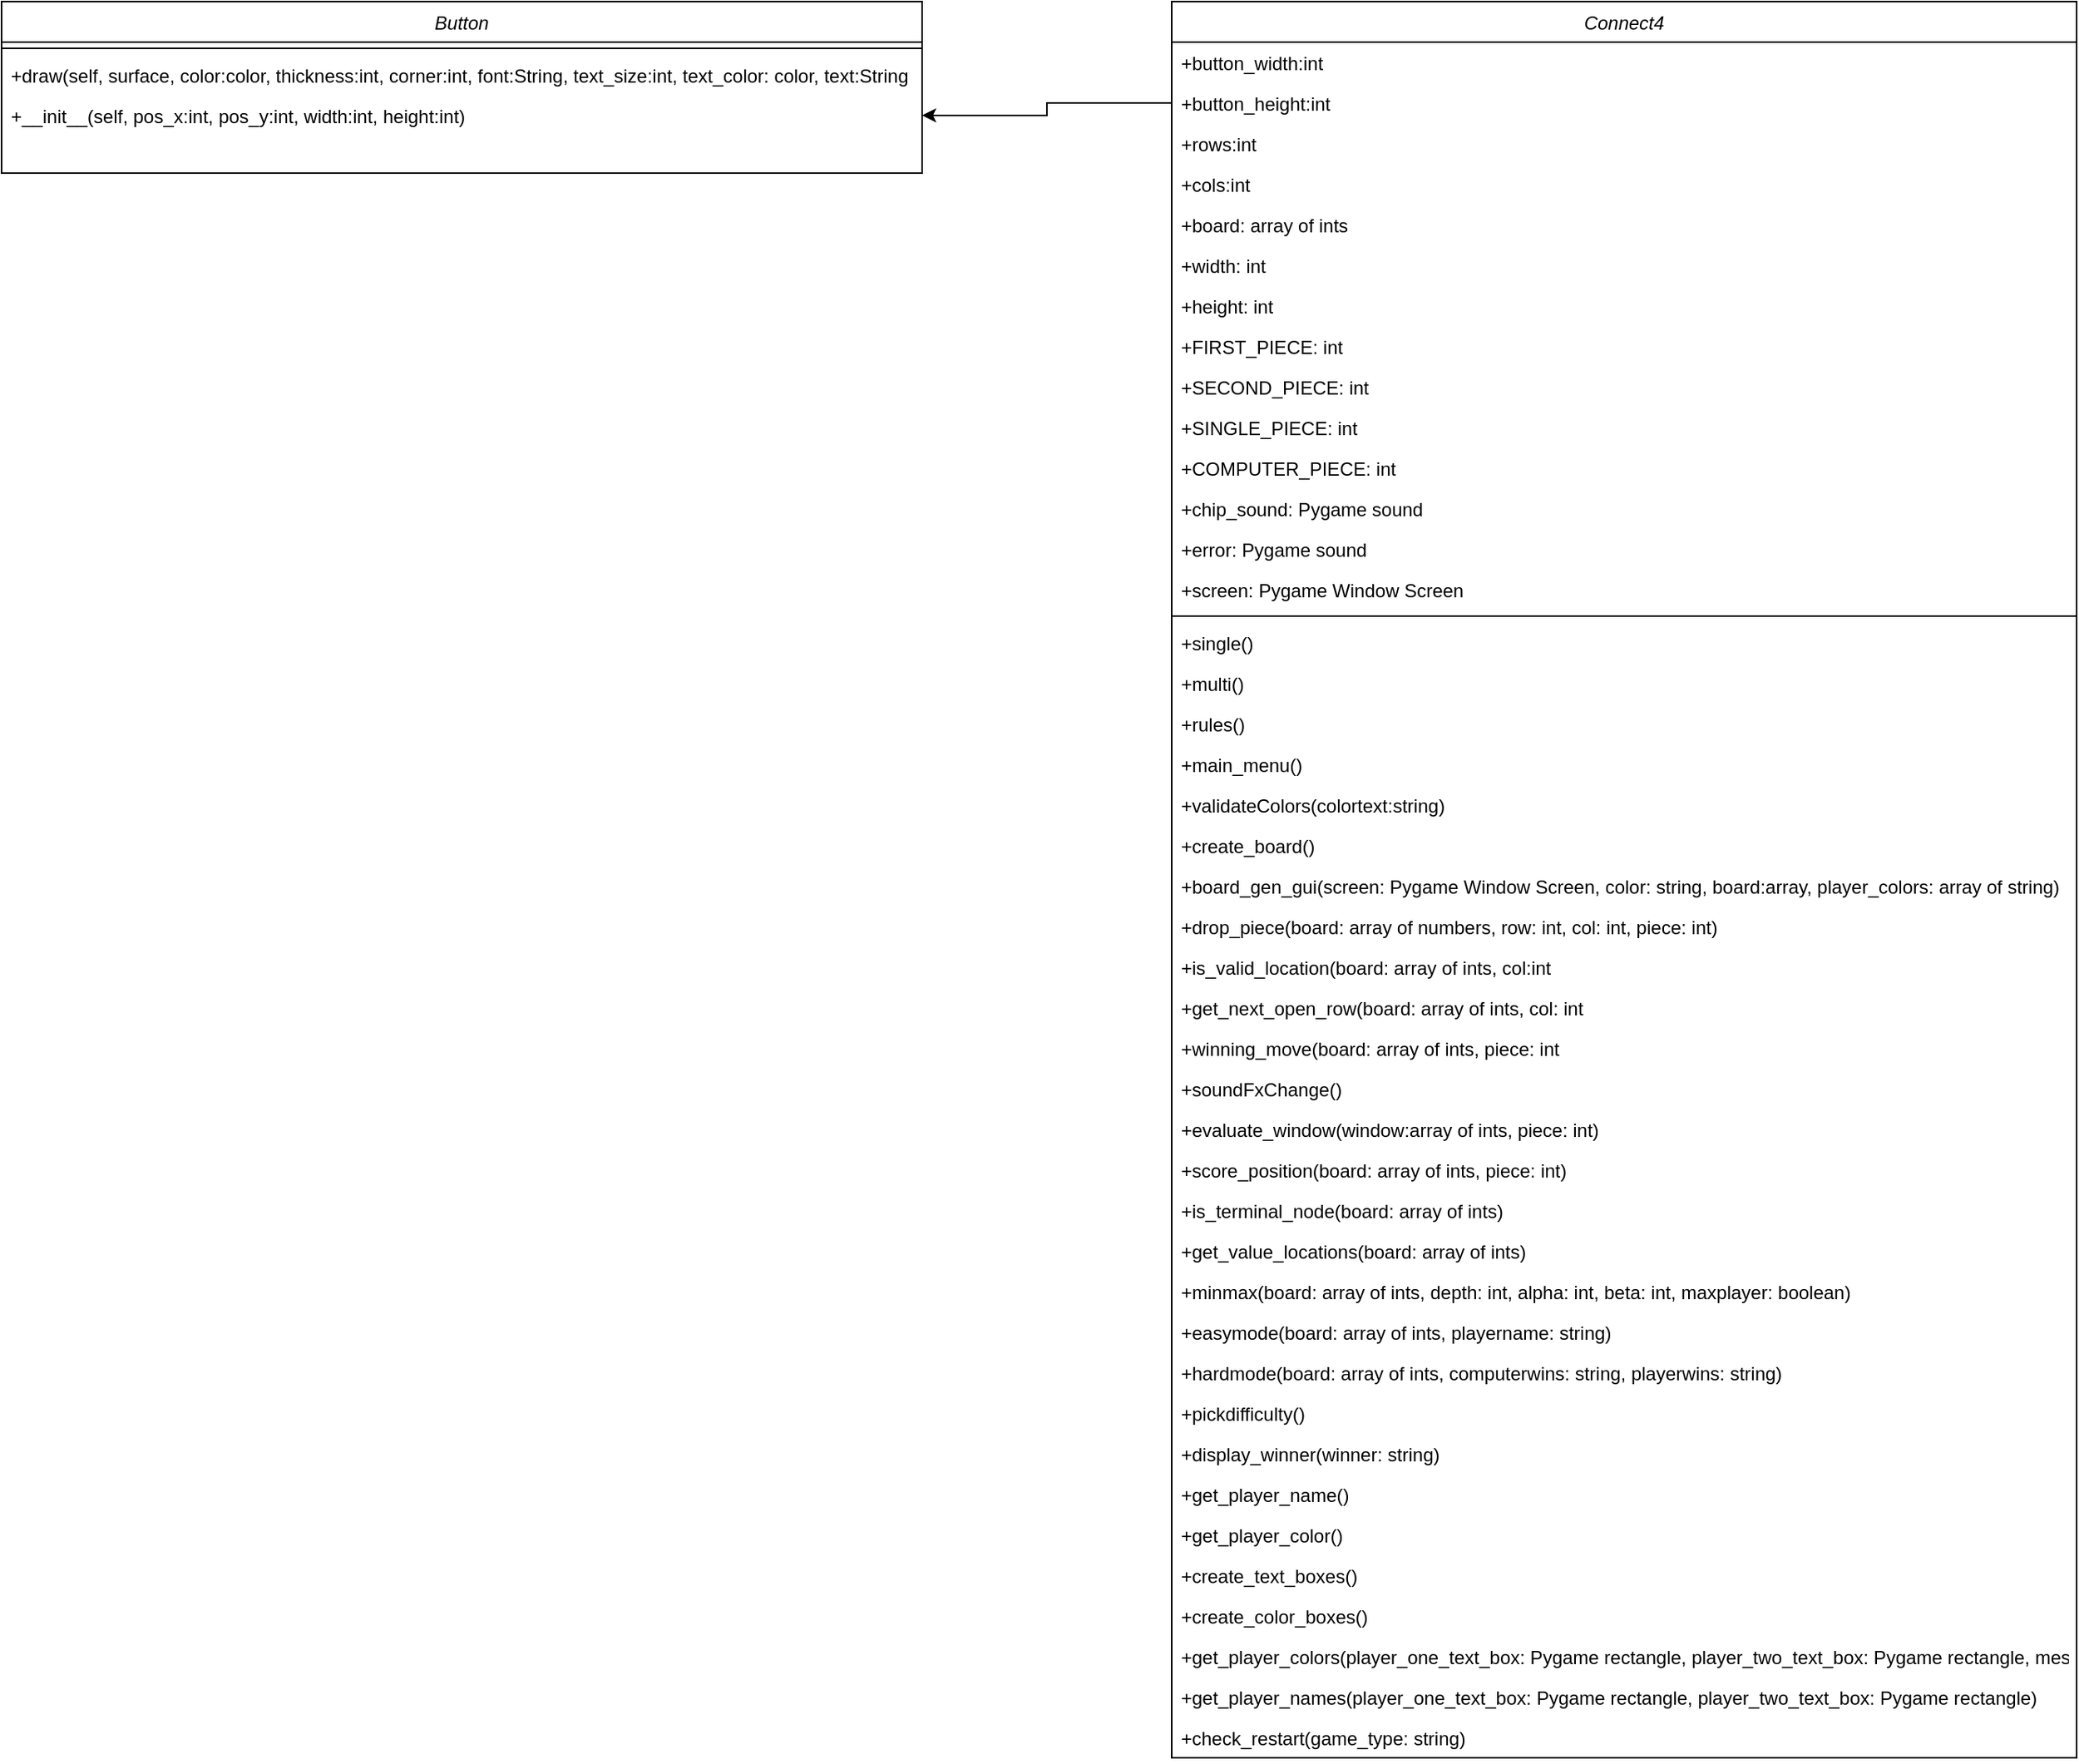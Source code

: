 <mxfile version="20.5.3" type="device"><diagram id="C5RBs43oDa-KdzZeNtuy" name="Page-1"><mxGraphModel dx="2116" dy="612" grid="1" gridSize="10" guides="1" tooltips="1" connect="1" arrows="1" fold="1" page="1" pageScale="1" pageWidth="827" pageHeight="1169" math="0" shadow="0"><root><mxCell id="WIyWlLk6GJQsqaUBKTNV-0"/><mxCell id="WIyWlLk6GJQsqaUBKTNV-1" parent="WIyWlLk6GJQsqaUBKTNV-0"/><mxCell id="zkfFHV4jXpPFQw0GAbJ--0" value="Connect4" style="swimlane;fontStyle=2;align=center;verticalAlign=top;childLayout=stackLayout;horizontal=1;startSize=26;horizontalStack=0;resizeParent=1;resizeLast=0;collapsible=1;marginBottom=0;rounded=0;shadow=0;strokeWidth=1;" parent="WIyWlLk6GJQsqaUBKTNV-1" vertex="1"><mxGeometry x="220" y="120" width="580" height="1126" as="geometry"><mxRectangle x="230" y="140" width="160" height="26" as="alternateBounds"/></mxGeometry></mxCell><mxCell id="HA8yr0771aMnwmsQLb_D-3" value="+button_width:int" style="text;align=left;verticalAlign=top;spacingLeft=4;spacingRight=4;overflow=hidden;rotatable=0;points=[[0,0.5],[1,0.5]];portConstraint=eastwest;" parent="zkfFHV4jXpPFQw0GAbJ--0" vertex="1"><mxGeometry y="26" width="580" height="26" as="geometry"/></mxCell><mxCell id="HA8yr0771aMnwmsQLb_D-5" value="+button_height:int" style="text;align=left;verticalAlign=top;spacingLeft=4;spacingRight=4;overflow=hidden;rotatable=0;points=[[0,0.5],[1,0.5]];portConstraint=eastwest;" parent="zkfFHV4jXpPFQw0GAbJ--0" vertex="1"><mxGeometry y="52" width="580" height="26" as="geometry"/></mxCell><mxCell id="HA8yr0771aMnwmsQLb_D-16" value="+rows:int" style="text;align=left;verticalAlign=top;spacingLeft=4;spacingRight=4;overflow=hidden;rotatable=0;points=[[0,0.5],[1,0.5]];portConstraint=eastwest;" parent="zkfFHV4jXpPFQw0GAbJ--0" vertex="1"><mxGeometry y="78" width="580" height="26" as="geometry"/></mxCell><mxCell id="HA8yr0771aMnwmsQLb_D-12" value="+cols:int" style="text;align=left;verticalAlign=top;spacingLeft=4;spacingRight=4;overflow=hidden;rotatable=0;points=[[0,0.5],[1,0.5]];portConstraint=eastwest;" parent="zkfFHV4jXpPFQw0GAbJ--0" vertex="1"><mxGeometry y="104" width="580" height="26" as="geometry"/></mxCell><mxCell id="3FMJknVvj3u1expo22C0-3" value="+board: array of ints" style="text;align=left;verticalAlign=top;spacingLeft=4;spacingRight=4;overflow=hidden;rotatable=0;points=[[0,0.5],[1,0.5]];portConstraint=eastwest;" vertex="1" parent="zkfFHV4jXpPFQw0GAbJ--0"><mxGeometry y="130" width="580" height="26" as="geometry"/></mxCell><mxCell id="3FMJknVvj3u1expo22C0-9" value="+width: int" style="text;align=left;verticalAlign=top;spacingLeft=4;spacingRight=4;overflow=hidden;rotatable=0;points=[[0,0.5],[1,0.5]];portConstraint=eastwest;" vertex="1" parent="zkfFHV4jXpPFQw0GAbJ--0"><mxGeometry y="156" width="580" height="26" as="geometry"/></mxCell><mxCell id="3FMJknVvj3u1expo22C0-8" value="+height: int" style="text;align=left;verticalAlign=top;spacingLeft=4;spacingRight=4;overflow=hidden;rotatable=0;points=[[0,0.5],[1,0.5]];portConstraint=eastwest;" vertex="1" parent="zkfFHV4jXpPFQw0GAbJ--0"><mxGeometry y="182" width="580" height="26" as="geometry"/></mxCell><mxCell id="3FMJknVvj3u1expo22C0-4" value="+FIRST_PIECE: int" style="text;align=left;verticalAlign=top;spacingLeft=4;spacingRight=4;overflow=hidden;rotatable=0;points=[[0,0.5],[1,0.5]];portConstraint=eastwest;" vertex="1" parent="zkfFHV4jXpPFQw0GAbJ--0"><mxGeometry y="208" width="580" height="26" as="geometry"/></mxCell><mxCell id="3FMJknVvj3u1expo22C0-5" value="+SECOND_PIECE: int" style="text;align=left;verticalAlign=top;spacingLeft=4;spacingRight=4;overflow=hidden;rotatable=0;points=[[0,0.5],[1,0.5]];portConstraint=eastwest;" vertex="1" parent="zkfFHV4jXpPFQw0GAbJ--0"><mxGeometry y="234" width="580" height="26" as="geometry"/></mxCell><mxCell id="3FMJknVvj3u1expo22C0-6" value="+SINGLE_PIECE: int" style="text;align=left;verticalAlign=top;spacingLeft=4;spacingRight=4;overflow=hidden;rotatable=0;points=[[0,0.5],[1,0.5]];portConstraint=eastwest;" vertex="1" parent="zkfFHV4jXpPFQw0GAbJ--0"><mxGeometry y="260" width="580" height="26" as="geometry"/></mxCell><mxCell id="3FMJknVvj3u1expo22C0-7" value="+COMPUTER_PIECE: int" style="text;align=left;verticalAlign=top;spacingLeft=4;spacingRight=4;overflow=hidden;rotatable=0;points=[[0,0.5],[1,0.5]];portConstraint=eastwest;" vertex="1" parent="zkfFHV4jXpPFQw0GAbJ--0"><mxGeometry y="286" width="580" height="26" as="geometry"/></mxCell><mxCell id="3FMJknVvj3u1expo22C0-1" value="+chip_sound: Pygame sound" style="text;align=left;verticalAlign=top;spacingLeft=4;spacingRight=4;overflow=hidden;rotatable=0;points=[[0,0.5],[1,0.5]];portConstraint=eastwest;" vertex="1" parent="zkfFHV4jXpPFQw0GAbJ--0"><mxGeometry y="312" width="580" height="26" as="geometry"/></mxCell><mxCell id="3FMJknVvj3u1expo22C0-0" value="+error: Pygame sound" style="text;align=left;verticalAlign=top;spacingLeft=4;spacingRight=4;overflow=hidden;rotatable=0;points=[[0,0.5],[1,0.5]];portConstraint=eastwest;" vertex="1" parent="zkfFHV4jXpPFQw0GAbJ--0"><mxGeometry y="338" width="580" height="26" as="geometry"/></mxCell><mxCell id="3FMJknVvj3u1expo22C0-20" value="+screen: Pygame Window Screen" style="text;align=left;verticalAlign=top;spacingLeft=4;spacingRight=4;overflow=hidden;rotatable=0;points=[[0,0.5],[1,0.5]];portConstraint=eastwest;" vertex="1" parent="zkfFHV4jXpPFQw0GAbJ--0"><mxGeometry y="364" width="580" height="26" as="geometry"/></mxCell><mxCell id="zkfFHV4jXpPFQw0GAbJ--4" value="" style="line;html=1;strokeWidth=1;align=left;verticalAlign=middle;spacingTop=-1;spacingLeft=3;spacingRight=3;rotatable=0;labelPosition=right;points=[];portConstraint=eastwest;" parent="zkfFHV4jXpPFQw0GAbJ--0" vertex="1"><mxGeometry y="390" width="580" height="8" as="geometry"/></mxCell><mxCell id="HA8yr0771aMnwmsQLb_D-0" value="+single()" style="text;align=left;verticalAlign=top;spacingLeft=4;spacingRight=4;overflow=hidden;rotatable=0;points=[[0,0.5],[1,0.5]];portConstraint=eastwest;" parent="zkfFHV4jXpPFQw0GAbJ--0" vertex="1"><mxGeometry y="398" width="580" height="26" as="geometry"/></mxCell><mxCell id="HA8yr0771aMnwmsQLb_D-6" value="+multi()" style="text;align=left;verticalAlign=top;spacingLeft=4;spacingRight=4;overflow=hidden;rotatable=0;points=[[0,0.5],[1,0.5]];portConstraint=eastwest;" parent="zkfFHV4jXpPFQw0GAbJ--0" vertex="1"><mxGeometry y="424" width="580" height="26" as="geometry"/></mxCell><mxCell id="HA8yr0771aMnwmsQLb_D-7" value="+rules()" style="text;align=left;verticalAlign=top;spacingLeft=4;spacingRight=4;overflow=hidden;rotatable=0;points=[[0,0.5],[1,0.5]];portConstraint=eastwest;" parent="zkfFHV4jXpPFQw0GAbJ--0" vertex="1"><mxGeometry y="450" width="580" height="26" as="geometry"/></mxCell><mxCell id="HA8yr0771aMnwmsQLb_D-10" value="+main_menu()" style="text;align=left;verticalAlign=top;spacingLeft=4;spacingRight=4;overflow=hidden;rotatable=0;points=[[0,0.5],[1,0.5]];portConstraint=eastwest;" parent="zkfFHV4jXpPFQw0GAbJ--0" vertex="1"><mxGeometry y="476" width="580" height="26" as="geometry"/></mxCell><mxCell id="3FMJknVvj3u1expo22C0-19" value="+validateColors(colortext:string)" style="text;align=left;verticalAlign=top;spacingLeft=4;spacingRight=4;overflow=hidden;rotatable=0;points=[[0,0.5],[1,0.5]];portConstraint=eastwest;" vertex="1" parent="zkfFHV4jXpPFQw0GAbJ--0"><mxGeometry y="502" width="580" height="26" as="geometry"/></mxCell><mxCell id="3FMJknVvj3u1expo22C0-14" value="+create_board()" style="text;align=left;verticalAlign=top;spacingLeft=4;spacingRight=4;overflow=hidden;rotatable=0;points=[[0,0.5],[1,0.5]];portConstraint=eastwest;" vertex="1" parent="zkfFHV4jXpPFQw0GAbJ--0"><mxGeometry y="528" width="580" height="26" as="geometry"/></mxCell><mxCell id="HA8yr0771aMnwmsQLb_D-8" value="+board_gen_gui(screen: Pygame Window Screen, color: string, board:array, player_colors: array of string)" style="text;align=left;verticalAlign=top;spacingLeft=4;spacingRight=4;overflow=hidden;rotatable=0;points=[[0,0.5],[1,0.5]];portConstraint=eastwest;" parent="zkfFHV4jXpPFQw0GAbJ--0" vertex="1"><mxGeometry y="554" width="580" height="26" as="geometry"/></mxCell><mxCell id="3FMJknVvj3u1expo22C0-12" value="+drop_piece(board: array of numbers, row: int, col: int, piece: int)" style="text;align=left;verticalAlign=top;spacingLeft=4;spacingRight=4;overflow=hidden;rotatable=0;points=[[0,0.5],[1,0.5]];portConstraint=eastwest;" vertex="1" parent="zkfFHV4jXpPFQw0GAbJ--0"><mxGeometry y="580" width="580" height="26" as="geometry"/></mxCell><mxCell id="3FMJknVvj3u1expo22C0-10" value="+is_valid_location(board: array of ints, col:int" style="text;align=left;verticalAlign=top;spacingLeft=4;spacingRight=4;overflow=hidden;rotatable=0;points=[[0,0.5],[1,0.5]];portConstraint=eastwest;" vertex="1" parent="zkfFHV4jXpPFQw0GAbJ--0"><mxGeometry y="606" width="580" height="26" as="geometry"/></mxCell><mxCell id="3FMJknVvj3u1expo22C0-15" value="+get_next_open_row(board: array of ints, col: int" style="text;align=left;verticalAlign=top;spacingLeft=4;spacingRight=4;overflow=hidden;rotatable=0;points=[[0,0.5],[1,0.5]];portConstraint=eastwest;" vertex="1" parent="zkfFHV4jXpPFQw0GAbJ--0"><mxGeometry y="632" width="580" height="26" as="geometry"/></mxCell><mxCell id="3FMJknVvj3u1expo22C0-17" value="+winning_move(board: array of ints, piece: int" style="text;align=left;verticalAlign=top;spacingLeft=4;spacingRight=4;overflow=hidden;rotatable=0;points=[[0,0.5],[1,0.5]];portConstraint=eastwest;" vertex="1" parent="zkfFHV4jXpPFQw0GAbJ--0"><mxGeometry y="658" width="580" height="26" as="geometry"/></mxCell><mxCell id="3FMJknVvj3u1expo22C0-11" value="+soundFxChange()" style="text;align=left;verticalAlign=top;spacingLeft=4;spacingRight=4;overflow=hidden;rotatable=0;points=[[0,0.5],[1,0.5]];portConstraint=eastwest;" vertex="1" parent="zkfFHV4jXpPFQw0GAbJ--0"><mxGeometry y="684" width="580" height="26" as="geometry"/></mxCell><mxCell id="3FMJknVvj3u1expo22C0-16" value="+evaluate_window(window:array of ints, piece: int)" style="text;align=left;verticalAlign=top;spacingLeft=4;spacingRight=4;overflow=hidden;rotatable=0;points=[[0,0.5],[1,0.5]];portConstraint=eastwest;" vertex="1" parent="zkfFHV4jXpPFQw0GAbJ--0"><mxGeometry y="710" width="580" height="26" as="geometry"/></mxCell><mxCell id="3FMJknVvj3u1expo22C0-18" value="+score_position(board: array of ints, piece: int)" style="text;align=left;verticalAlign=top;spacingLeft=4;spacingRight=4;overflow=hidden;rotatable=0;points=[[0,0.5],[1,0.5]];portConstraint=eastwest;" vertex="1" parent="zkfFHV4jXpPFQw0GAbJ--0"><mxGeometry y="736" width="580" height="26" as="geometry"/></mxCell><mxCell id="3FMJknVvj3u1expo22C0-13" value="+is_terminal_node(board: array of ints)" style="text;align=left;verticalAlign=top;spacingLeft=4;spacingRight=4;overflow=hidden;rotatable=0;points=[[0,0.5],[1,0.5]];portConstraint=eastwest;" vertex="1" parent="zkfFHV4jXpPFQw0GAbJ--0"><mxGeometry y="762" width="580" height="26" as="geometry"/></mxCell><mxCell id="3FMJknVvj3u1expo22C0-22" value="+get_value_locations(board: array of ints)" style="text;align=left;verticalAlign=top;spacingLeft=4;spacingRight=4;overflow=hidden;rotatable=0;points=[[0,0.5],[1,0.5]];portConstraint=eastwest;" vertex="1" parent="zkfFHV4jXpPFQw0GAbJ--0"><mxGeometry y="788" width="580" height="26" as="geometry"/></mxCell><mxCell id="3FMJknVvj3u1expo22C0-21" value="+minmax(board: array of ints, depth: int, alpha: int, beta: int, maxplayer: boolean)" style="text;align=left;verticalAlign=top;spacingLeft=4;spacingRight=4;overflow=hidden;rotatable=0;points=[[0,0.5],[1,0.5]];portConstraint=eastwest;" vertex="1" parent="zkfFHV4jXpPFQw0GAbJ--0"><mxGeometry y="814" width="580" height="26" as="geometry"/></mxCell><mxCell id="3FMJknVvj3u1expo22C0-23" value="+easymode(board: array of ints, playername: string)" style="text;align=left;verticalAlign=top;spacingLeft=4;spacingRight=4;overflow=hidden;rotatable=0;points=[[0,0.5],[1,0.5]];portConstraint=eastwest;" vertex="1" parent="zkfFHV4jXpPFQw0GAbJ--0"><mxGeometry y="840" width="580" height="26" as="geometry"/></mxCell><mxCell id="3FMJknVvj3u1expo22C0-24" value="+hardmode(board: array of ints, computerwins: string, playerwins: string)" style="text;align=left;verticalAlign=top;spacingLeft=4;spacingRight=4;overflow=hidden;rotatable=0;points=[[0,0.5],[1,0.5]];portConstraint=eastwest;" vertex="1" parent="zkfFHV4jXpPFQw0GAbJ--0"><mxGeometry y="866" width="580" height="26" as="geometry"/></mxCell><mxCell id="3FMJknVvj3u1expo22C0-25" value="+pickdifficulty()" style="text;align=left;verticalAlign=top;spacingLeft=4;spacingRight=4;overflow=hidden;rotatable=0;points=[[0,0.5],[1,0.5]];portConstraint=eastwest;" vertex="1" parent="zkfFHV4jXpPFQw0GAbJ--0"><mxGeometry y="892" width="580" height="26" as="geometry"/></mxCell><mxCell id="3FMJknVvj3u1expo22C0-26" value="+display_winner(winner: string)" style="text;align=left;verticalAlign=top;spacingLeft=4;spacingRight=4;overflow=hidden;rotatable=0;points=[[0,0.5],[1,0.5]];portConstraint=eastwest;" vertex="1" parent="zkfFHV4jXpPFQw0GAbJ--0"><mxGeometry y="918" width="580" height="26" as="geometry"/></mxCell><mxCell id="3FMJknVvj3u1expo22C0-27" value="+get_player_name()" style="text;align=left;verticalAlign=top;spacingLeft=4;spacingRight=4;overflow=hidden;rotatable=0;points=[[0,0.5],[1,0.5]];portConstraint=eastwest;" vertex="1" parent="zkfFHV4jXpPFQw0GAbJ--0"><mxGeometry y="944" width="580" height="26" as="geometry"/></mxCell><mxCell id="3FMJknVvj3u1expo22C0-28" value="+get_player_color()" style="text;align=left;verticalAlign=top;spacingLeft=4;spacingRight=4;overflow=hidden;rotatable=0;points=[[0,0.5],[1,0.5]];portConstraint=eastwest;" vertex="1" parent="zkfFHV4jXpPFQw0GAbJ--0"><mxGeometry y="970" width="580" height="26" as="geometry"/></mxCell><mxCell id="3FMJknVvj3u1expo22C0-29" value="+create_text_boxes()" style="text;align=left;verticalAlign=top;spacingLeft=4;spacingRight=4;overflow=hidden;rotatable=0;points=[[0,0.5],[1,0.5]];portConstraint=eastwest;" vertex="1" parent="zkfFHV4jXpPFQw0GAbJ--0"><mxGeometry y="996" width="580" height="26" as="geometry"/></mxCell><mxCell id="3FMJknVvj3u1expo22C0-30" value="+create_color_boxes()" style="text;align=left;verticalAlign=top;spacingLeft=4;spacingRight=4;overflow=hidden;rotatable=0;points=[[0,0.5],[1,0.5]];portConstraint=eastwest;" vertex="1" parent="zkfFHV4jXpPFQw0GAbJ--0"><mxGeometry y="1022" width="580" height="26" as="geometry"/></mxCell><mxCell id="3FMJknVvj3u1expo22C0-31" value="+get_player_colors(player_one_text_box: Pygame rectangle, player_two_text_box: Pygame rectangle, message_1: string, message_2: string)" style="text;align=left;verticalAlign=top;spacingLeft=4;spacingRight=4;overflow=hidden;rotatable=0;points=[[0,0.5],[1,0.5]];portConstraint=eastwest;" vertex="1" parent="zkfFHV4jXpPFQw0GAbJ--0"><mxGeometry y="1048" width="580" height="26" as="geometry"/></mxCell><mxCell id="3FMJknVvj3u1expo22C0-32" value="+get_player_names(player_one_text_box: Pygame rectangle, player_two_text_box: Pygame rectangle)" style="text;align=left;verticalAlign=top;spacingLeft=4;spacingRight=4;overflow=hidden;rotatable=0;points=[[0,0.5],[1,0.5]];portConstraint=eastwest;" vertex="1" parent="zkfFHV4jXpPFQw0GAbJ--0"><mxGeometry y="1074" width="580" height="26" as="geometry"/></mxCell><mxCell id="3FMJknVvj3u1expo22C0-33" value="+check_restart(game_type: string)" style="text;align=left;verticalAlign=top;spacingLeft=4;spacingRight=4;overflow=hidden;rotatable=0;points=[[0,0.5],[1,0.5]];portConstraint=eastwest;" vertex="1" parent="zkfFHV4jXpPFQw0GAbJ--0"><mxGeometry y="1100" width="580" height="26" as="geometry"/></mxCell><mxCell id="V5u3OPUonI5OXq4M1gO6-0" value="Button" style="swimlane;fontStyle=2;align=center;verticalAlign=top;childLayout=stackLayout;horizontal=1;startSize=26;horizontalStack=0;resizeParent=1;resizeLast=0;collapsible=1;marginBottom=0;rounded=0;shadow=0;strokeWidth=1;" parent="WIyWlLk6GJQsqaUBKTNV-1" vertex="1"><mxGeometry x="-530" y="120" width="590" height="110" as="geometry"><mxRectangle x="230" y="140" width="160" height="26" as="alternateBounds"/></mxGeometry></mxCell><mxCell id="V5u3OPUonI5OXq4M1gO6-16" value="" style="line;html=1;strokeWidth=1;align=left;verticalAlign=middle;spacingTop=-1;spacingLeft=3;spacingRight=3;rotatable=0;labelPosition=right;points=[];portConstraint=eastwest;" parent="V5u3OPUonI5OXq4M1gO6-0" vertex="1"><mxGeometry y="26" width="590" height="8" as="geometry"/></mxCell><mxCell id="V5u3OPUonI5OXq4M1gO6-17" value="+draw(self, surface, color:color, thickness:int, corner:int, font:String, text_size:int, text_color: color, text:String" style="text;align=left;verticalAlign=top;spacingLeft=4;spacingRight=4;overflow=hidden;rotatable=0;points=[[0,0.5],[1,0.5]];portConstraint=eastwest;" parent="V5u3OPUonI5OXq4M1gO6-0" vertex="1"><mxGeometry y="34" width="590" height="26" as="geometry"/></mxCell><mxCell id="V5u3OPUonI5OXq4M1gO6-22" value="+__init__(self, pos_x:int, pos_y:int, width:int, height:int)" style="text;align=left;verticalAlign=top;spacingLeft=4;spacingRight=4;overflow=hidden;rotatable=0;points=[[0,0.5],[1,0.5]];portConstraint=eastwest;" parent="V5u3OPUonI5OXq4M1gO6-0" vertex="1"><mxGeometry y="60" width="590" height="26" as="geometry"/></mxCell><mxCell id="V5u3OPUonI5OXq4M1gO6-23" style="edgeStyle=orthogonalEdgeStyle;rounded=0;orthogonalLoop=1;jettySize=auto;html=1;exitX=0;exitY=0.5;exitDx=0;exitDy=0;entryX=1;entryY=0.5;entryDx=0;entryDy=0;" parent="WIyWlLk6GJQsqaUBKTNV-1" source="HA8yr0771aMnwmsQLb_D-5" target="V5u3OPUonI5OXq4M1gO6-22" edge="1"><mxGeometry relative="1" as="geometry"/></mxCell></root></mxGraphModel></diagram></mxfile>
